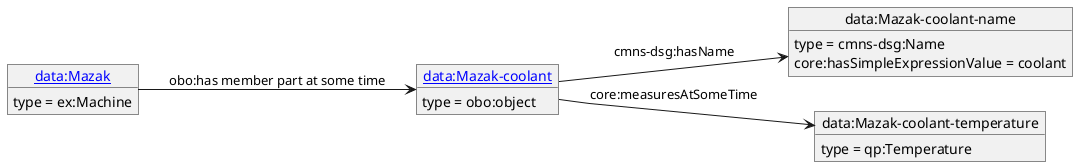 @startuml
skinparam linetype polyline
left to right direction
object "[[./Mazak-coolant.html data:Mazak-coolant]]" as o1 {
 type = obo:object
 }
object "data:Mazak-coolant-name" as o2 {
 type = cmns-dsg:Name
 }
object "data:Mazak-coolant-temperature" as o3 {
 type = qp:Temperature
 }
object "[[./Mazak.html data:Mazak]]" as o4 {
 type = ex:Machine
 }
o1 --> o2 : cmns-dsg:hasName
o2 : core:hasSimpleExpressionValue = coolant
o1 --> o3 : core:measuresAtSomeTime
o4 --> o1 : obo:has member part at some time
@enduml
